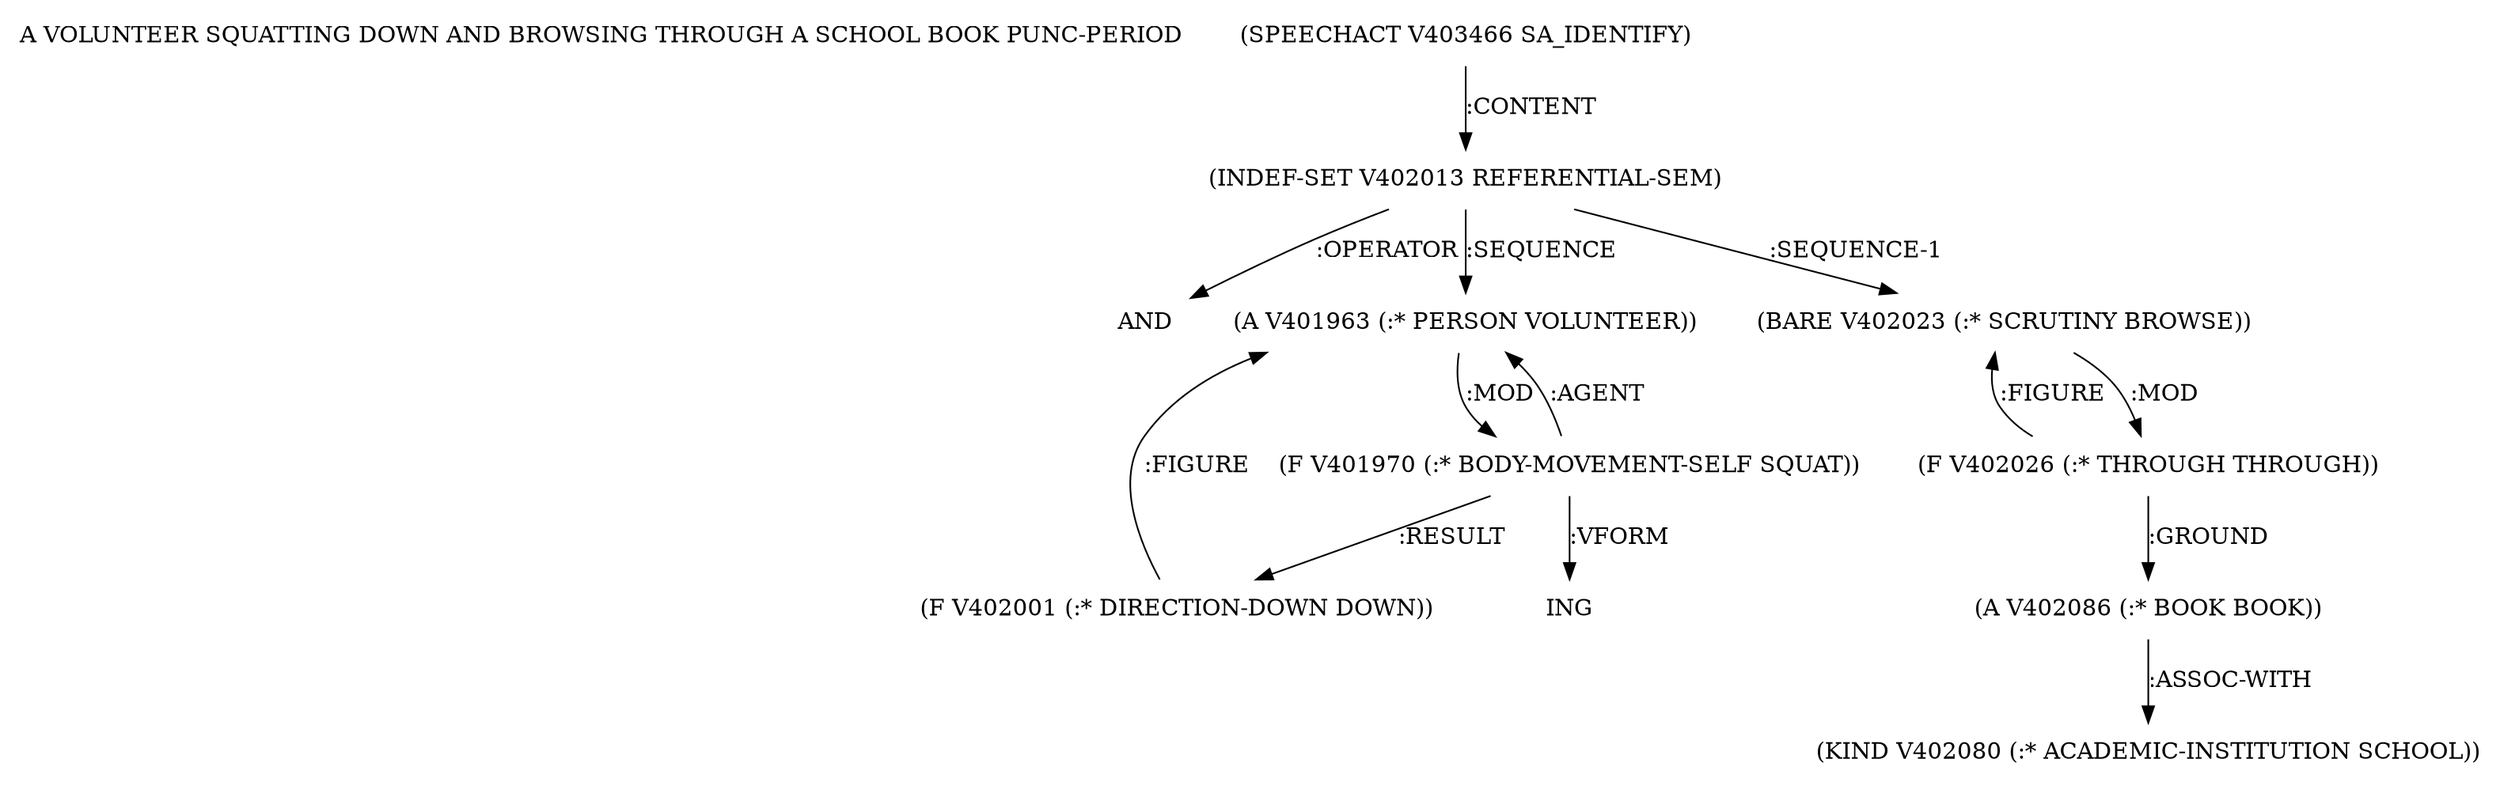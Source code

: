 digraph Terms {
  node [shape=none]
  "A VOLUNTEER SQUATTING DOWN AND BROWSING THROUGH A SCHOOL BOOK PUNC-PERIOD"
  "V403466" [label="(SPEECHACT V403466 SA_IDENTIFY)"]
  "V403466" -> "V402013" [label=":CONTENT"]
  "V402013" [label="(INDEF-SET V402013 REFERENTIAL-SEM)"]
  "V402013" -> "NT405190" [label=":OPERATOR"]
  "NT405190" [label="AND"]
  "V402013" -> "V401963" [label=":SEQUENCE"]
  "V402013" -> "V402023" [label=":SEQUENCE-1"]
  "V401963" [label="(A V401963 (:* PERSON VOLUNTEER))"]
  "V401963" -> "V401970" [label=":MOD"]
  "V401970" [label="(F V401970 (:* BODY-MOVEMENT-SELF SQUAT))"]
  "V401970" -> "V402001" [label=":RESULT"]
  "V401970" -> "V401963" [label=":AGENT"]
  "V401970" -> "NT405191" [label=":VFORM"]
  "NT405191" [label="ING"]
  "V402001" [label="(F V402001 (:* DIRECTION-DOWN DOWN))"]
  "V402001" -> "V401963" [label=":FIGURE"]
  "V402023" [label="(BARE V402023 (:* SCRUTINY BROWSE))"]
  "V402023" -> "V402026" [label=":MOD"]
  "V402026" [label="(F V402026 (:* THROUGH THROUGH))"]
  "V402026" -> "V402086" [label=":GROUND"]
  "V402026" -> "V402023" [label=":FIGURE"]
  "V402086" [label="(A V402086 (:* BOOK BOOK))"]
  "V402086" -> "V402080" [label=":ASSOC-WITH"]
  "V402080" [label="(KIND V402080 (:* ACADEMIC-INSTITUTION SCHOOL))"]
}
